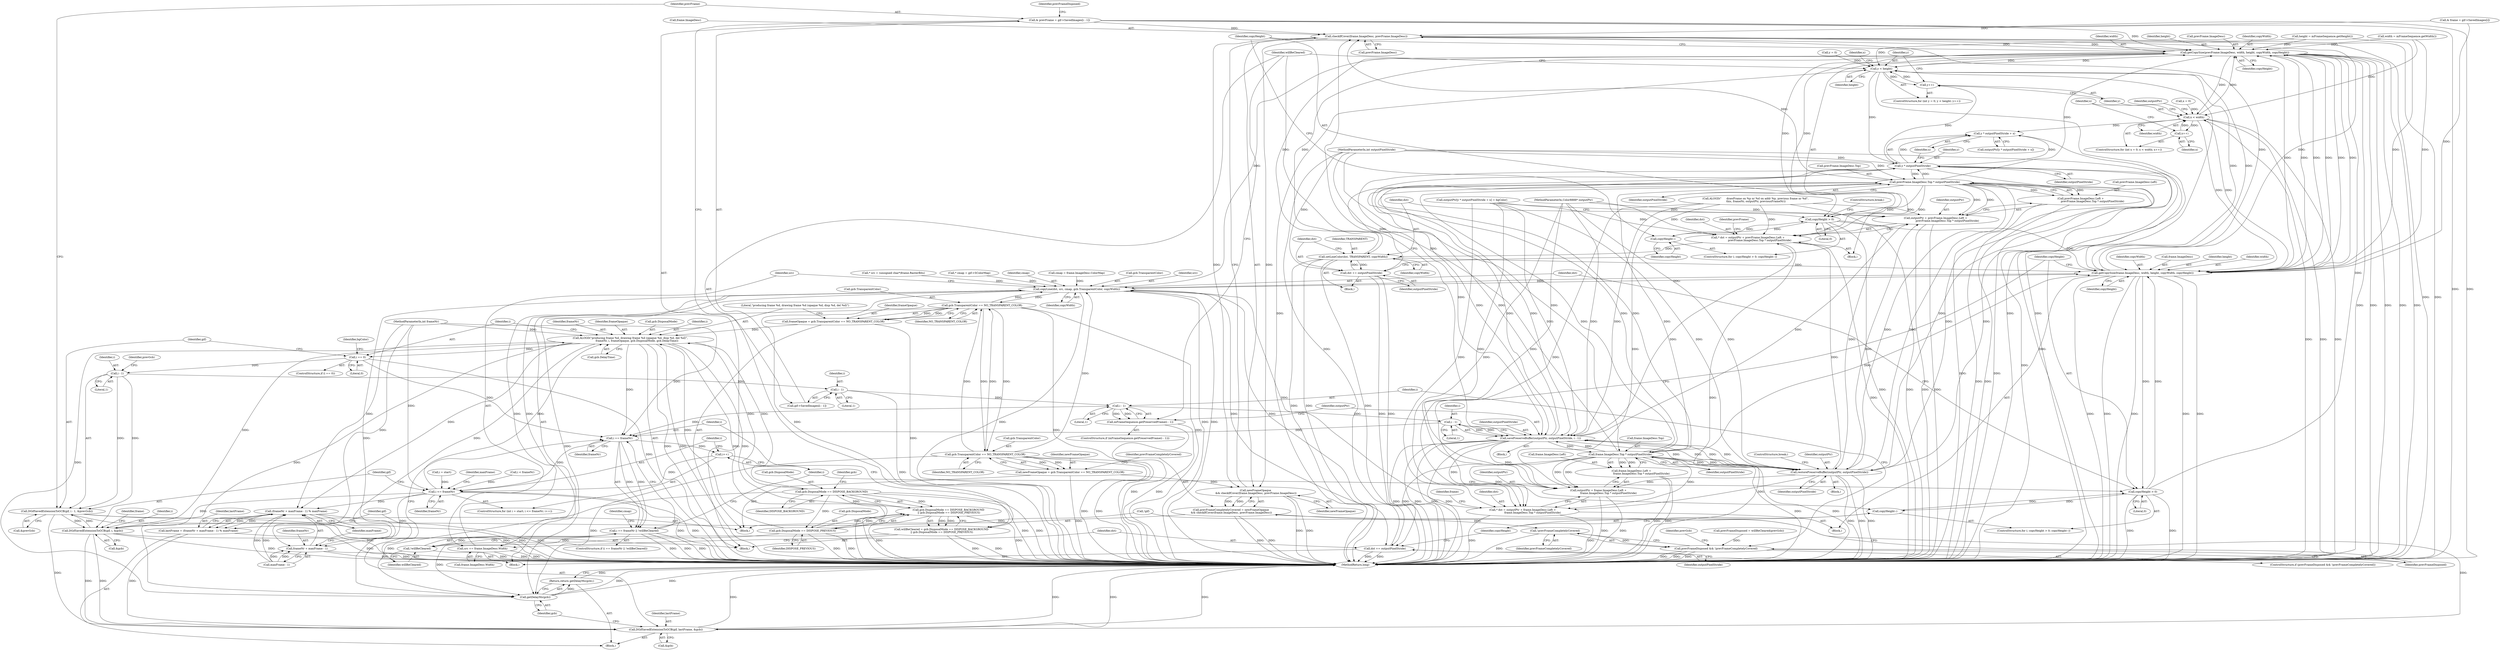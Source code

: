 digraph "0_Android_ede8f95361dcbf9757aaf6d25ce59fa3767344e3@array" {
"1000274" [label="(Call,& prevFrame = gif->SavedImages[i - 1])"];
"1000301" [label="(Call,checkIfCover(frame.ImageDesc, prevFrame.ImageDesc))"];
"1000299" [label="(Call,newFrameOpaque\n && checkIfCover(frame.ImageDesc, prevFrame.ImageDesc))"];
"1000297" [label="(Call,prevFrameCompletelyCovered = newFrameOpaque\n && checkIfCover(frame.ImageDesc, prevFrame.ImageDesc))"];
"1000311" [label="(Call,!prevFrameCompletelyCovered)"];
"1000309" [label="(Call,prevFrameDisposed && !prevFrameCompletelyCovered)"];
"1000341" [label="(Call,getCopySize(prevFrame.ImageDesc, width, height, copyWidth, copyHeight))"];
"1000237" [label="(Call,y < height)"];
"1000240" [label="(Call,y++)"];
"1000258" [label="(Call,y * outputPixelStride)"];
"1000257" [label="(Call,y * outputPixelStride + x)"];
"1000332" [label="(Call,prevFrame.ImageDesc.Top * outputPixelStride)"];
"1000322" [label="(Call,* dst = outputPtr + prevFrame.ImageDesc.Left +\n                            prevFrame.ImageDesc.Top * outputPixelStride)"];
"1000356" [label="(Call,setLineColor(dst, TRANSPARENT, copyWidth))"];
"1000360" [label="(Call,dst += outputPixelStride)"];
"1000455" [label="(Call,getCopySize(frame.ImageDesc, width, height, copyWidth, copyHeight))"];
"1000248" [label="(Call,x < width)"];
"1000251" [label="(Call,x++)"];
"1000464" [label="(Call,copyHeight > 0)"];
"1000467" [label="(Call,copyHeight--)"];
"1000470" [label="(Call,copyLine(dst, src, cmap, gcb.TransparentColor, copyWidth))"];
"1000207" [label="(Call,gcb.TransparentColor == NO_TRANSPARENT_COLOR)"];
"1000205" [label="(Call,frameOpaque = gcb.TransparentColor == NO_TRANSPARENT_COLOR)"];
"1000212" [label="(Call,ALOGD(\"producing frame %d, drawing frame %d (opaque %d, disp %d, del %d)\",\n                frameNr, i, frameOpaque, gcb.DisposalMode, gcb.DelayTime))"];
"1000224" [label="(Call,i == 0)"];
"1000268" [label="(Call,i - 1)"];
"1000266" [label="(Call,DGifSavedExtensionToGCB(gif, i - 1, &prevGcb))"];
"1000191" [label="(Call,DGifSavedExtensionToGCB(gif, i, &gcb))"];
"1000504" [label="(Call,DGifSavedExtensionToGCB(gif, lastFrame, &gcb))"];
"1000280" [label="(Call,i - 1)"];
"1000372" [label="(Call,i - 1)"];
"1000371" [label="(Call,mFrameSequence.getPreservedFrame(i - 1))"];
"1000379" [label="(Call,i - 1)"];
"1000376" [label="(Call,savePreserveBuffer(outputPtr, outputPixelStride, i - 1))"];
"1000324" [label="(Call,outputPtr + prevFrame.ImageDesc.Left +\n                            prevFrame.ImageDesc.Top * outputPixelStride)"];
"1000366" [label="(Call,restorePreserveBuffer(outputPtr, outputPixelStride))"];
"1000436" [label="(Call,* dst = outputPtr + frame.ImageDesc.Left +\n                        frame.ImageDesc.Top * outputPixelStride)"];
"1000438" [label="(Call,outputPtr + frame.ImageDesc.Left +\n                        frame.ImageDesc.Top * outputPixelStride)"];
"1000446" [label="(Call,frame.ImageDesc.Top * outputPixelStride)"];
"1000440" [label="(Call,frame.ImageDesc.Left +\n                        frame.ImageDesc.Top * outputPixelStride)"];
"1000485" [label="(Call,dst += outputPixelStride)"];
"1000398" [label="(Call,i == frameNr)"];
"1000185" [label="(Call,i <= frameNr)"];
"1000497" [label="(Call,(frameNr + maxFrame - 1) % maxFrame)"];
"1000495" [label="(Call,lastFrame = (frameNr + maxFrame - 1) % maxFrame)"];
"1000498" [label="(Call,frameNr + maxFrame - 1)"];
"1000188" [label="(Call,i++)"];
"1000397" [label="(Call,i == frameNr || !willBeCleared)"];
"1000386" [label="(Call,gcb.DisposalMode == DISPOSE_BACKGROUND)"];
"1000385" [label="(Call,gcb.DisposalMode == DISPOSE_BACKGROUND\n || gcb.DisposalMode == DISPOSE_PREVIOUS)"];
"1000383" [label="(Call,willBeCleared = gcb.DisposalMode == DISPOSE_BACKGROUND\n || gcb.DisposalMode == DISPOSE_PREVIOUS)"];
"1000401" [label="(Call,!willBeCleared)"];
"1000391" [label="(Call,gcb.DisposalMode == DISPOSE_PREVIOUS)"];
"1000510" [label="(Call,getDelayMs(gcb))"];
"1000509" [label="(Return,return getDelayMs(gcb);)"];
"1000291" [label="(Call,gcb.TransparentColor == NO_TRANSPARENT_COLOR)"];
"1000289" [label="(Call,newFrameOpaque = gcb.TransparentColor == NO_TRANSPARENT_COLOR)"];
"1000478" [label="(Call,src += frame.ImageDesc.Width)"];
"1000326" [label="(Call,prevFrame.ImageDesc.Left +\n                            prevFrame.ImageDesc.Top * outputPixelStride)"];
"1000350" [label="(Call,copyHeight > 0)"];
"1000353" [label="(Call,copyHeight--)"];
"1000274" [label="(Call,& prevFrame = gif->SavedImages[i - 1])"];
"1000357" [label="(Identifier,dst)"];
"1000461" [label="(Identifier,copyWidth)"];
"1000249" [label="(Identifier,x)"];
"1000245" [label="(Call,x = 0)"];
"1000478" [label="(Call,src += frame.ImageDesc.Width)"];
"1000191" [label="(Call,DGifSavedExtensionToGCB(gif, i, &gcb))"];
"1000272" [label="(Identifier,prevGcb)"];
"1000371" [label="(Call,mFrameSequence.getPreservedFrame(i - 1))"];
"1000384" [label="(Identifier,willBeCleared)"];
"1000378" [label="(Identifier,outputPixelStride)"];
"1000393" [label="(Identifier,gcb)"];
"1000392" [label="(Call,gcb.DisposalMode)"];
"1000257" [label="(Call,y * outputPixelStride + x)"];
"1000320" [label="(Block,)"];
"1000250" [label="(Identifier,width)"];
"1000213" [label="(Literal,\"producing frame %d, drawing frame %d (opaque %d, disp %d, del %d)\")"];
"1000280" [label="(Call,i - 1)"];
"1000498" [label="(Call,frameNr + maxFrame - 1)"];
"1000360" [label="(Call,dst += outputPixelStride)"];
"1000232" [label="(ControlStructure,for (int y = 0; y < height; y++))"];
"1000406" [label="(Identifier,cmap)"];
"1000266" [label="(Call,DGifSavedExtensionToGCB(gif, i - 1, &prevGcb))"];
"1000490" [label="(Identifier,maxFrame)"];
"1000297" [label="(Call,prevFrameCompletelyCovered = newFrameOpaque\n && checkIfCover(frame.ImageDesc, prevFrame.ImageDesc))"];
"1000192" [label="(Identifier,gif)"];
"1000291" [label="(Call,gcb.TransparentColor == NO_TRANSPARENT_COLOR)"];
"1000437" [label="(Identifier,dst)"];
"1000292" [label="(Call,gcb.TransparentColor)"];
"1000473" [label="(Identifier,cmap)"];
"1000377" [label="(Identifier,outputPtr)"];
"1000275" [label="(Identifier,prevFrame)"];
"1000281" [label="(Identifier,i)"];
"1000254" [label="(Call,outputPtr[y * outputPixelStride + x] = bgColor)"];
"1000345" [label="(Identifier,width)"];
"1000439" [label="(Identifier,outputPtr)"];
"1000391" [label="(Call,gcb.DisposalMode == DISPOSE_PREVIOUS)"];
"1000471" [label="(Identifier,dst)"];
"1000504" [label="(Call,DGifSavedExtensionToGCB(gif, lastFrame, &gcb))"];
"1000239" [label="(Identifier,height)"];
"1000312" [label="(Identifier,prevFrameCompletelyCovered)"];
"1000398" [label="(Call,i == frameNr)"];
"1000230" [label="(Identifier,bgColor)"];
"1000282" [label="(Literal,1)"];
"1000440" [label="(Call,frame.ImageDesc.Left +\n                        frame.ImageDesc.Top * outputPixelStride)"];
"1000366" [label="(Call,restorePreserveBuffer(outputPtr, outputPixelStride))"];
"1000426" [label="(Block,)"];
"1000270" [label="(Literal,1)"];
"1000469" [label="(Block,)"];
"1000349" [label="(ControlStructure,for (; copyHeight > 0; copyHeight--))"];
"1000369" [label="(ControlStructure,break;)"];
"1000487" [label="(Identifier,outputPixelStride)"];
"1000186" [label="(Identifier,i)"];
"1000485" [label="(Call,dst += outputPixelStride)"];
"1000327" [label="(Call,prevFrame.ImageDesc.Left)"];
"1000463" [label="(ControlStructure,for (; copyHeight > 0; copyHeight--))"];
"1000455" [label="(Call,getCopySize(frame.ImageDesc, width, height, copyWidth, copyHeight))"];
"1000512" [label="(MethodReturn,long)"];
"1000438" [label="(Call,outputPtr + frame.ImageDesc.Left +\n                        frame.ImageDesc.Top * outputPixelStride)"];
"1000212" [label="(Call,ALOGD(\"producing frame %d, drawing frame %d (opaque %d, disp %d, del %d)\",\n                frameNr, i, frameOpaque, gcb.DisposalMode, gcb.DelayTime))"];
"1000356" [label="(Call,setLineColor(dst, TRANSPARENT, copyWidth))"];
"1000479" [label="(Identifier,src)"];
"1000436" [label="(Call,* dst = outputPtr + frame.ImageDesc.Left +\n                        frame.ImageDesc.Top * outputPixelStride)"];
"1000495" [label="(Call,lastFrame = (frameNr + maxFrame - 1) % maxFrame)"];
"1000380" [label="(Identifier,i)"];
"1000361" [label="(Identifier,dst)"];
"1000185" [label="(Call,i <= frameNr)"];
"1000497" [label="(Call,(frameNr + maxFrame - 1) % maxFrame)"];
"1000300" [label="(Identifier,newFrameOpaque)"];
"1000374" [label="(Literal,1)"];
"1000104" [label="(MethodParameterIn,int outputPixelStride)"];
"1000373" [label="(Identifier,i)"];
"1000261" [label="(Identifier,x)"];
"1000243" [label="(ControlStructure,for (int x = 0; x < width; x++))"];
"1000127" [label="(Call,height = mFrameSequence.getHeight())"];
"1000376" [label="(Call,savePreserveBuffer(outputPtr, outputPixelStride, i - 1))"];
"1000499" [label="(Identifier,frameNr)"];
"1000211" [label="(Identifier,NO_TRANSPARENT_COLOR)"];
"1000390" [label="(Identifier,DISPOSE_BACKGROUND)"];
"1000309" [label="(Call,prevFrameDisposed && !prevFrameCompletelyCovered)"];
"1000367" [label="(Identifier,outputPtr)"];
"1000456" [label="(Call,frame.ImageDesc)"];
"1000299" [label="(Call,newFrameOpaque\n && checkIfCover(frame.ImageDesc, prevFrame.ImageDesc))"];
"1000464" [label="(Call,copyHeight > 0)"];
"1000468" [label="(Identifier,copyHeight)"];
"1000205" [label="(Call,frameOpaque = gcb.TransparentColor == NO_TRANSPARENT_COLOR)"];
"1000290" [label="(Identifier,newFrameOpaque)"];
"1000131" [label="(Call,width = mFrameSequence.getWidth())"];
"1000417" [label="(Call,cmap = frame.ImageDesc.ColorMap)"];
"1000363" [label="(ControlStructure,break;)"];
"1000510" [label="(Call,getDelayMs(gcb))"];
"1000323" [label="(Identifier,dst)"];
"1000350" [label="(Call,copyHeight > 0)"];
"1000260" [label="(Identifier,outputPixelStride)"];
"1000503" [label="(Identifier,maxFrame)"];
"1000381" [label="(Literal,1)"];
"1000190" [label="(Block,)"];
"1000182" [label="(Call,i = start)"];
"1000359" [label="(Identifier,copyWidth)"];
"1000346" [label="(Identifier,height)"];
"1000396" [label="(ControlStructure,if (i == frameNr || !willBeCleared))"];
"1000385" [label="(Call,gcb.DisposalMode == DISPOSE_BACKGROUND\n || gcb.DisposalMode == DISPOSE_PREVIOUS)"];
"1000399" [label="(Identifier,i)"];
"1000284" [label="(Call,prevFrameDisposed = willBeCleared(prevGcb))"];
"1000343" [label="(Identifier,prevFrame)"];
"1000375" [label="(Block,)"];
"1000259" [label="(Identifier,y)"];
"1000452" [label="(Identifier,outputPixelStride)"];
"1000207" [label="(Call,gcb.TransparentColor == NO_TRANSPARENT_COLOR)"];
"1000332" [label="(Call,prevFrame.ImageDesc.Top * outputPixelStride)"];
"1000237" [label="(Call,y < height)"];
"1000267" [label="(Identifier,gif)"];
"1000298" [label="(Identifier,prevFrameCompletelyCovered)"];
"1000333" [label="(Call,prevFrame.ImageDesc.Top)"];
"1000342" [label="(Call,prevFrame.ImageDesc)"];
"1000474" [label="(Call,gcb.TransparentColor)"];
"1000387" [label="(Call,gcb.DisposalMode)"];
"1000251" [label="(Call,x++)"];
"1000240" [label="(Call,y++)"];
"1000354" [label="(Identifier,copyHeight)"];
"1000324" [label="(Call,outputPtr + prevFrame.ImageDesc.Left +\n                            prevFrame.ImageDesc.Top * outputPixelStride)"];
"1000217" [label="(Call,gcb.DisposalMode)"];
"1000224" [label="(Call,i == 0)"];
"1000268" [label="(Call,i - 1)"];
"1000507" [label="(Call,&gcb)"];
"1000401" [label="(Call,!willBeCleared)"];
"1000470" [label="(Call,copyLine(dst, src, cmap, gcb.TransparentColor, copyWidth))"];
"1000103" [label="(MethodParameterIn,Color8888* outputPtr)"];
"1000457" [label="(Identifier,frame)"];
"1000295" [label="(Identifier,NO_TRANSPARENT_COLOR)"];
"1000370" [label="(ControlStructure,if (mFrameSequence.getPreservedFrame(i - 1)))"];
"1000352" [label="(Literal,0)"];
"1000302" [label="(Call,frame.ImageDesc)"];
"1000311" [label="(Call,!prevFrameCompletelyCovered)"];
"1000225" [label="(Identifier,i)"];
"1000215" [label="(Identifier,i)"];
"1000187" [label="(Identifier,frameNr)"];
"1000496" [label="(Identifier,lastFrame)"];
"1000395" [label="(Identifier,DISPOSE_PREVIOUS)"];
"1000189" [label="(Identifier,i)"];
"1000256" [label="(Identifier,outputPtr)"];
"1000480" [label="(Call,frame.ImageDesc.Width)"];
"1000358" [label="(Identifier,TRANSPARENT)"];
"1000188" [label="(Call,i++)"];
"1000264" [label="(Block,)"];
"1000338" [label="(Identifier,outputPixelStride)"];
"1000348" [label="(Identifier,copyHeight)"];
"1000322" [label="(Call,* dst = outputPtr + prevFrame.ImageDesc.Left +\n                            prevFrame.ImageDesc.Top * outputPixelStride)"];
"1000472" [label="(Identifier,src)"];
"1000206" [label="(Identifier,frameOpaque)"];
"1000310" [label="(Identifier,prevFrameDisposed)"];
"1000466" [label="(Literal,0)"];
"1000477" [label="(Identifier,copyWidth)"];
"1000467" [label="(Call,copyHeight--)"];
"1000112" [label="(Call,!gif)"];
"1000220" [label="(Call,gcb.DelayTime)"];
"1000325" [label="(Identifier,outputPtr)"];
"1000180" [label="(ControlStructure,for (int i = start; i <= frameNr; i++))"];
"1000223" [label="(ControlStructure,if (i == 0))"];
"1000120" [label="(Call,ALOGD(\"      drawFrame on %p nr %d on addr %p, previous frame nr %d\",\n this, frameNr, outputPtr, previousFrameNr))"];
"1000446" [label="(Call,frame.ImageDesc.Top * outputPixelStride)"];
"1000509" [label="(Return,return getDelayMs(gcb);)"];
"1000351" [label="(Identifier,copyHeight)"];
"1000460" [label="(Identifier,height)"];
"1000234" [label="(Call,y = 0)"];
"1000248" [label="(Call,x < width)"];
"1000246" [label="(Identifier,x)"];
"1000486" [label="(Identifier,dst)"];
"1000198" [label="(Identifier,frame)"];
"1000459" [label="(Identifier,width)"];
"1000197" [label="(Call,& frame = gif->SavedImages[i])"];
"1000269" [label="(Identifier,i)"];
"1000397" [label="(Call,i == frameNr || !willBeCleared)"];
"1000326" [label="(Call,prevFrame.ImageDesc.Left +\n                            prevFrame.ImageDesc.Top * outputPixelStride)"];
"1000386" [label="(Call,gcb.DisposalMode == DISPOSE_BACKGROUND)"];
"1000365" [label="(Block,)"];
"1000194" [label="(Call,&gcb)"];
"1000271" [label="(Call,&prevGcb)"];
"1000465" [label="(Identifier,copyHeight)"];
"1000500" [label="(Call,maxFrame - 1)"];
"1000214" [label="(Identifier,frameNr)"];
"1000447" [label="(Call,frame.ImageDesc.Top)"];
"1000506" [label="(Identifier,lastFrame)"];
"1000216" [label="(Identifier,frameOpaque)"];
"1000402" [label="(Identifier,willBeCleared)"];
"1000383" [label="(Call,willBeCleared = gcb.DisposalMode == DISPOSE_BACKGROUND\n || gcb.DisposalMode == DISPOSE_PREVIOUS)"];
"1000511" [label="(Identifier,gcb)"];
"1000258" [label="(Call,y * outputPixelStride)"];
"1000102" [label="(MethodParameterIn,int frameNr)"];
"1000305" [label="(Call,prevFrame.ImageDesc)"];
"1000289" [label="(Call,newFrameOpaque = gcb.TransparentColor == NO_TRANSPARENT_COLOR)"];
"1000372" [label="(Call,i - 1)"];
"1000341" [label="(Call,getCopySize(prevFrame.ImageDesc, width, height, copyWidth, copyHeight))"];
"1000462" [label="(Identifier,copyHeight)"];
"1000301" [label="(Call,checkIfCover(frame.ImageDesc, prevFrame.ImageDesc))"];
"1000241" [label="(Identifier,y)"];
"1000428" [label="(Call,* src = (unsigned char*)frame.RasterBits)"];
"1000208" [label="(Call,gcb.TransparentColor)"];
"1000238" [label="(Identifier,y)"];
"1000308" [label="(ControlStructure,if (prevFrameDisposed && !prevFrameCompletelyCovered))"];
"1000347" [label="(Identifier,copyWidth)"];
"1000400" [label="(Identifier,frameNr)"];
"1000355" [label="(Block,)"];
"1000379" [label="(Call,i - 1)"];
"1000193" [label="(Identifier,i)"];
"1000285" [label="(Identifier,prevFrameDisposed)"];
"1000316" [label="(Identifier,prevGcb)"];
"1000152" [label="(Call,i < frameNr)"];
"1000252" [label="(Identifier,x)"];
"1000505" [label="(Identifier,gif)"];
"1000353" [label="(Call,copyHeight--)"];
"1000276" [label="(Call,gif->SavedImages[i - 1])"];
"1000106" [label="(Block,)"];
"1000226" [label="(Literal,0)"];
"1000362" [label="(Identifier,outputPixelStride)"];
"1000441" [label="(Call,frame.ImageDesc.Left)"];
"1000368" [label="(Identifier,outputPixelStride)"];
"1000255" [label="(Call,outputPtr[y * outputPixelStride + x])"];
"1000405" [label="(Call,* cmap = gif->SColorMap)"];
"1000274" -> "1000264"  [label="AST: "];
"1000274" -> "1000276"  [label="CFG: "];
"1000275" -> "1000274"  [label="AST: "];
"1000276" -> "1000274"  [label="AST: "];
"1000285" -> "1000274"  [label="CFG: "];
"1000274" -> "1000512"  [label="DDG: "];
"1000274" -> "1000512"  [label="DDG: "];
"1000274" -> "1000301"  [label="DDG: "];
"1000274" -> "1000341"  [label="DDG: "];
"1000301" -> "1000299"  [label="AST: "];
"1000301" -> "1000305"  [label="CFG: "];
"1000302" -> "1000301"  [label="AST: "];
"1000305" -> "1000301"  [label="AST: "];
"1000299" -> "1000301"  [label="CFG: "];
"1000301" -> "1000512"  [label="DDG: "];
"1000301" -> "1000512"  [label="DDG: "];
"1000301" -> "1000299"  [label="DDG: "];
"1000301" -> "1000299"  [label="DDG: "];
"1000446" -> "1000301"  [label="DDG: "];
"1000455" -> "1000301"  [label="DDG: "];
"1000197" -> "1000301"  [label="DDG: "];
"1000332" -> "1000301"  [label="DDG: "];
"1000341" -> "1000301"  [label="DDG: "];
"1000301" -> "1000341"  [label="DDG: "];
"1000301" -> "1000455"  [label="DDG: "];
"1000299" -> "1000297"  [label="AST: "];
"1000299" -> "1000300"  [label="CFG: "];
"1000300" -> "1000299"  [label="AST: "];
"1000297" -> "1000299"  [label="CFG: "];
"1000299" -> "1000512"  [label="DDG: "];
"1000299" -> "1000512"  [label="DDG: "];
"1000299" -> "1000297"  [label="DDG: "];
"1000299" -> "1000297"  [label="DDG: "];
"1000289" -> "1000299"  [label="DDG: "];
"1000297" -> "1000264"  [label="AST: "];
"1000298" -> "1000297"  [label="AST: "];
"1000310" -> "1000297"  [label="CFG: "];
"1000297" -> "1000512"  [label="DDG: "];
"1000297" -> "1000512"  [label="DDG: "];
"1000297" -> "1000311"  [label="DDG: "];
"1000311" -> "1000309"  [label="AST: "];
"1000311" -> "1000312"  [label="CFG: "];
"1000312" -> "1000311"  [label="AST: "];
"1000309" -> "1000311"  [label="CFG: "];
"1000311" -> "1000512"  [label="DDG: "];
"1000311" -> "1000309"  [label="DDG: "];
"1000309" -> "1000308"  [label="AST: "];
"1000309" -> "1000310"  [label="CFG: "];
"1000310" -> "1000309"  [label="AST: "];
"1000316" -> "1000309"  [label="CFG: "];
"1000373" -> "1000309"  [label="CFG: "];
"1000309" -> "1000512"  [label="DDG: "];
"1000309" -> "1000512"  [label="DDG: "];
"1000309" -> "1000512"  [label="DDG: "];
"1000284" -> "1000309"  [label="DDG: "];
"1000341" -> "1000320"  [label="AST: "];
"1000341" -> "1000348"  [label="CFG: "];
"1000342" -> "1000341"  [label="AST: "];
"1000345" -> "1000341"  [label="AST: "];
"1000346" -> "1000341"  [label="AST: "];
"1000347" -> "1000341"  [label="AST: "];
"1000348" -> "1000341"  [label="AST: "];
"1000351" -> "1000341"  [label="CFG: "];
"1000341" -> "1000512"  [label="DDG: "];
"1000341" -> "1000512"  [label="DDG: "];
"1000341" -> "1000512"  [label="DDG: "];
"1000341" -> "1000512"  [label="DDG: "];
"1000341" -> "1000512"  [label="DDG: "];
"1000341" -> "1000237"  [label="DDG: "];
"1000341" -> "1000248"  [label="DDG: "];
"1000332" -> "1000341"  [label="DDG: "];
"1000455" -> "1000341"  [label="DDG: "];
"1000455" -> "1000341"  [label="DDG: "];
"1000455" -> "1000341"  [label="DDG: "];
"1000131" -> "1000341"  [label="DDG: "];
"1000248" -> "1000341"  [label="DDG: "];
"1000237" -> "1000341"  [label="DDG: "];
"1000127" -> "1000341"  [label="DDG: "];
"1000470" -> "1000341"  [label="DDG: "];
"1000356" -> "1000341"  [label="DDG: "];
"1000350" -> "1000341"  [label="DDG: "];
"1000464" -> "1000341"  [label="DDG: "];
"1000341" -> "1000350"  [label="DDG: "];
"1000341" -> "1000356"  [label="DDG: "];
"1000341" -> "1000455"  [label="DDG: "];
"1000341" -> "1000455"  [label="DDG: "];
"1000341" -> "1000455"  [label="DDG: "];
"1000237" -> "1000232"  [label="AST: "];
"1000237" -> "1000239"  [label="CFG: "];
"1000238" -> "1000237"  [label="AST: "];
"1000239" -> "1000237"  [label="AST: "];
"1000246" -> "1000237"  [label="CFG: "];
"1000384" -> "1000237"  [label="CFG: "];
"1000237" -> "1000512"  [label="DDG: "];
"1000237" -> "1000512"  [label="DDG: "];
"1000237" -> "1000512"  [label="DDG: "];
"1000234" -> "1000237"  [label="DDG: "];
"1000240" -> "1000237"  [label="DDG: "];
"1000455" -> "1000237"  [label="DDG: "];
"1000127" -> "1000237"  [label="DDG: "];
"1000237" -> "1000240"  [label="DDG: "];
"1000237" -> "1000258"  [label="DDG: "];
"1000237" -> "1000455"  [label="DDG: "];
"1000240" -> "1000232"  [label="AST: "];
"1000240" -> "1000241"  [label="CFG: "];
"1000241" -> "1000240"  [label="AST: "];
"1000238" -> "1000240"  [label="CFG: "];
"1000258" -> "1000240"  [label="DDG: "];
"1000258" -> "1000257"  [label="AST: "];
"1000258" -> "1000260"  [label="CFG: "];
"1000259" -> "1000258"  [label="AST: "];
"1000260" -> "1000258"  [label="AST: "];
"1000261" -> "1000258"  [label="CFG: "];
"1000258" -> "1000512"  [label="DDG: "];
"1000258" -> "1000257"  [label="DDG: "];
"1000258" -> "1000257"  [label="DDG: "];
"1000366" -> "1000258"  [label="DDG: "];
"1000376" -> "1000258"  [label="DDG: "];
"1000446" -> "1000258"  [label="DDG: "];
"1000332" -> "1000258"  [label="DDG: "];
"1000104" -> "1000258"  [label="DDG: "];
"1000258" -> "1000332"  [label="DDG: "];
"1000258" -> "1000366"  [label="DDG: "];
"1000258" -> "1000376"  [label="DDG: "];
"1000258" -> "1000446"  [label="DDG: "];
"1000257" -> "1000255"  [label="AST: "];
"1000257" -> "1000261"  [label="CFG: "];
"1000261" -> "1000257"  [label="AST: "];
"1000255" -> "1000257"  [label="CFG: "];
"1000257" -> "1000512"  [label="DDG: "];
"1000248" -> "1000257"  [label="DDG: "];
"1000332" -> "1000326"  [label="AST: "];
"1000332" -> "1000338"  [label="CFG: "];
"1000333" -> "1000332"  [label="AST: "];
"1000338" -> "1000332"  [label="AST: "];
"1000326" -> "1000332"  [label="CFG: "];
"1000332" -> "1000512"  [label="DDG: "];
"1000332" -> "1000512"  [label="DDG: "];
"1000332" -> "1000322"  [label="DDG: "];
"1000332" -> "1000322"  [label="DDG: "];
"1000332" -> "1000324"  [label="DDG: "];
"1000332" -> "1000324"  [label="DDG: "];
"1000332" -> "1000326"  [label="DDG: "];
"1000332" -> "1000326"  [label="DDG: "];
"1000366" -> "1000332"  [label="DDG: "];
"1000376" -> "1000332"  [label="DDG: "];
"1000446" -> "1000332"  [label="DDG: "];
"1000104" -> "1000332"  [label="DDG: "];
"1000332" -> "1000360"  [label="DDG: "];
"1000332" -> "1000366"  [label="DDG: "];
"1000332" -> "1000376"  [label="DDG: "];
"1000332" -> "1000446"  [label="DDG: "];
"1000322" -> "1000320"  [label="AST: "];
"1000322" -> "1000324"  [label="CFG: "];
"1000323" -> "1000322"  [label="AST: "];
"1000324" -> "1000322"  [label="AST: "];
"1000343" -> "1000322"  [label="CFG: "];
"1000322" -> "1000512"  [label="DDG: "];
"1000322" -> "1000512"  [label="DDG: "];
"1000376" -> "1000322"  [label="DDG: "];
"1000254" -> "1000322"  [label="DDG: "];
"1000366" -> "1000322"  [label="DDG: "];
"1000120" -> "1000322"  [label="DDG: "];
"1000103" -> "1000322"  [label="DDG: "];
"1000322" -> "1000356"  [label="DDG: "];
"1000356" -> "1000355"  [label="AST: "];
"1000356" -> "1000359"  [label="CFG: "];
"1000357" -> "1000356"  [label="AST: "];
"1000358" -> "1000356"  [label="AST: "];
"1000359" -> "1000356"  [label="AST: "];
"1000361" -> "1000356"  [label="CFG: "];
"1000356" -> "1000512"  [label="DDG: "];
"1000356" -> "1000512"  [label="DDG: "];
"1000356" -> "1000512"  [label="DDG: "];
"1000360" -> "1000356"  [label="DDG: "];
"1000356" -> "1000360"  [label="DDG: "];
"1000356" -> "1000455"  [label="DDG: "];
"1000360" -> "1000355"  [label="AST: "];
"1000360" -> "1000362"  [label="CFG: "];
"1000361" -> "1000360"  [label="AST: "];
"1000362" -> "1000360"  [label="AST: "];
"1000354" -> "1000360"  [label="CFG: "];
"1000360" -> "1000512"  [label="DDG: "];
"1000360" -> "1000512"  [label="DDG: "];
"1000104" -> "1000360"  [label="DDG: "];
"1000455" -> "1000426"  [label="AST: "];
"1000455" -> "1000462"  [label="CFG: "];
"1000456" -> "1000455"  [label="AST: "];
"1000459" -> "1000455"  [label="AST: "];
"1000460" -> "1000455"  [label="AST: "];
"1000461" -> "1000455"  [label="AST: "];
"1000462" -> "1000455"  [label="AST: "];
"1000465" -> "1000455"  [label="CFG: "];
"1000455" -> "1000512"  [label="DDG: "];
"1000455" -> "1000512"  [label="DDG: "];
"1000455" -> "1000512"  [label="DDG: "];
"1000455" -> "1000512"  [label="DDG: "];
"1000455" -> "1000512"  [label="DDG: "];
"1000455" -> "1000248"  [label="DDG: "];
"1000446" -> "1000455"  [label="DDG: "];
"1000197" -> "1000455"  [label="DDG: "];
"1000131" -> "1000455"  [label="DDG: "];
"1000248" -> "1000455"  [label="DDG: "];
"1000127" -> "1000455"  [label="DDG: "];
"1000470" -> "1000455"  [label="DDG: "];
"1000350" -> "1000455"  [label="DDG: "];
"1000464" -> "1000455"  [label="DDG: "];
"1000455" -> "1000464"  [label="DDG: "];
"1000455" -> "1000470"  [label="DDG: "];
"1000248" -> "1000243"  [label="AST: "];
"1000248" -> "1000250"  [label="CFG: "];
"1000249" -> "1000248"  [label="AST: "];
"1000250" -> "1000248"  [label="AST: "];
"1000256" -> "1000248"  [label="CFG: "];
"1000241" -> "1000248"  [label="CFG: "];
"1000248" -> "1000512"  [label="DDG: "];
"1000248" -> "1000512"  [label="DDG: "];
"1000248" -> "1000512"  [label="DDG: "];
"1000251" -> "1000248"  [label="DDG: "];
"1000245" -> "1000248"  [label="DDG: "];
"1000131" -> "1000248"  [label="DDG: "];
"1000248" -> "1000251"  [label="DDG: "];
"1000251" -> "1000243"  [label="AST: "];
"1000251" -> "1000252"  [label="CFG: "];
"1000252" -> "1000251"  [label="AST: "];
"1000249" -> "1000251"  [label="CFG: "];
"1000464" -> "1000463"  [label="AST: "];
"1000464" -> "1000466"  [label="CFG: "];
"1000465" -> "1000464"  [label="AST: "];
"1000466" -> "1000464"  [label="AST: "];
"1000471" -> "1000464"  [label="CFG: "];
"1000189" -> "1000464"  [label="CFG: "];
"1000464" -> "1000512"  [label="DDG: "];
"1000464" -> "1000512"  [label="DDG: "];
"1000467" -> "1000464"  [label="DDG: "];
"1000464" -> "1000467"  [label="DDG: "];
"1000467" -> "1000463"  [label="AST: "];
"1000467" -> "1000468"  [label="CFG: "];
"1000468" -> "1000467"  [label="AST: "];
"1000465" -> "1000467"  [label="CFG: "];
"1000470" -> "1000469"  [label="AST: "];
"1000470" -> "1000477"  [label="CFG: "];
"1000471" -> "1000470"  [label="AST: "];
"1000472" -> "1000470"  [label="AST: "];
"1000473" -> "1000470"  [label="AST: "];
"1000474" -> "1000470"  [label="AST: "];
"1000477" -> "1000470"  [label="AST: "];
"1000479" -> "1000470"  [label="CFG: "];
"1000470" -> "1000512"  [label="DDG: "];
"1000470" -> "1000512"  [label="DDG: "];
"1000470" -> "1000512"  [label="DDG: "];
"1000470" -> "1000512"  [label="DDG: "];
"1000470" -> "1000207"  [label="DDG: "];
"1000485" -> "1000470"  [label="DDG: "];
"1000436" -> "1000470"  [label="DDG: "];
"1000478" -> "1000470"  [label="DDG: "];
"1000428" -> "1000470"  [label="DDG: "];
"1000417" -> "1000470"  [label="DDG: "];
"1000405" -> "1000470"  [label="DDG: "];
"1000291" -> "1000470"  [label="DDG: "];
"1000207" -> "1000470"  [label="DDG: "];
"1000470" -> "1000478"  [label="DDG: "];
"1000470" -> "1000485"  [label="DDG: "];
"1000470" -> "1000510"  [label="DDG: "];
"1000207" -> "1000205"  [label="AST: "];
"1000207" -> "1000211"  [label="CFG: "];
"1000208" -> "1000207"  [label="AST: "];
"1000211" -> "1000207"  [label="AST: "];
"1000205" -> "1000207"  [label="CFG: "];
"1000207" -> "1000512"  [label="DDG: "];
"1000207" -> "1000512"  [label="DDG: "];
"1000207" -> "1000205"  [label="DDG: "];
"1000207" -> "1000205"  [label="DDG: "];
"1000291" -> "1000207"  [label="DDG: "];
"1000291" -> "1000207"  [label="DDG: "];
"1000207" -> "1000291"  [label="DDG: "];
"1000207" -> "1000291"  [label="DDG: "];
"1000207" -> "1000510"  [label="DDG: "];
"1000205" -> "1000190"  [label="AST: "];
"1000206" -> "1000205"  [label="AST: "];
"1000213" -> "1000205"  [label="CFG: "];
"1000205" -> "1000512"  [label="DDG: "];
"1000205" -> "1000212"  [label="DDG: "];
"1000212" -> "1000190"  [label="AST: "];
"1000212" -> "1000220"  [label="CFG: "];
"1000213" -> "1000212"  [label="AST: "];
"1000214" -> "1000212"  [label="AST: "];
"1000215" -> "1000212"  [label="AST: "];
"1000216" -> "1000212"  [label="AST: "];
"1000217" -> "1000212"  [label="AST: "];
"1000220" -> "1000212"  [label="AST: "];
"1000225" -> "1000212"  [label="CFG: "];
"1000212" -> "1000512"  [label="DDG: "];
"1000212" -> "1000512"  [label="DDG: "];
"1000212" -> "1000512"  [label="DDG: "];
"1000212" -> "1000512"  [label="DDG: "];
"1000185" -> "1000212"  [label="DDG: "];
"1000102" -> "1000212"  [label="DDG: "];
"1000191" -> "1000212"  [label="DDG: "];
"1000391" -> "1000212"  [label="DDG: "];
"1000386" -> "1000212"  [label="DDG: "];
"1000212" -> "1000224"  [label="DDG: "];
"1000212" -> "1000386"  [label="DDG: "];
"1000212" -> "1000398"  [label="DDG: "];
"1000212" -> "1000497"  [label="DDG: "];
"1000212" -> "1000498"  [label="DDG: "];
"1000212" -> "1000510"  [label="DDG: "];
"1000212" -> "1000510"  [label="DDG: "];
"1000224" -> "1000223"  [label="AST: "];
"1000224" -> "1000226"  [label="CFG: "];
"1000225" -> "1000224"  [label="AST: "];
"1000226" -> "1000224"  [label="AST: "];
"1000230" -> "1000224"  [label="CFG: "];
"1000267" -> "1000224"  [label="CFG: "];
"1000224" -> "1000512"  [label="DDG: "];
"1000224" -> "1000268"  [label="DDG: "];
"1000224" -> "1000398"  [label="DDG: "];
"1000268" -> "1000266"  [label="AST: "];
"1000268" -> "1000270"  [label="CFG: "];
"1000269" -> "1000268"  [label="AST: "];
"1000270" -> "1000268"  [label="AST: "];
"1000272" -> "1000268"  [label="CFG: "];
"1000268" -> "1000266"  [label="DDG: "];
"1000268" -> "1000266"  [label="DDG: "];
"1000268" -> "1000280"  [label="DDG: "];
"1000266" -> "1000264"  [label="AST: "];
"1000266" -> "1000271"  [label="CFG: "];
"1000267" -> "1000266"  [label="AST: "];
"1000271" -> "1000266"  [label="AST: "];
"1000275" -> "1000266"  [label="CFG: "];
"1000266" -> "1000512"  [label="DDG: "];
"1000266" -> "1000512"  [label="DDG: "];
"1000266" -> "1000191"  [label="DDG: "];
"1000191" -> "1000266"  [label="DDG: "];
"1000266" -> "1000504"  [label="DDG: "];
"1000191" -> "1000190"  [label="AST: "];
"1000191" -> "1000194"  [label="CFG: "];
"1000192" -> "1000191"  [label="AST: "];
"1000193" -> "1000191"  [label="AST: "];
"1000194" -> "1000191"  [label="AST: "];
"1000198" -> "1000191"  [label="CFG: "];
"1000191" -> "1000512"  [label="DDG: "];
"1000112" -> "1000191"  [label="DDG: "];
"1000185" -> "1000191"  [label="DDG: "];
"1000191" -> "1000504"  [label="DDG: "];
"1000191" -> "1000504"  [label="DDG: "];
"1000504" -> "1000106"  [label="AST: "];
"1000504" -> "1000507"  [label="CFG: "];
"1000505" -> "1000504"  [label="AST: "];
"1000506" -> "1000504"  [label="AST: "];
"1000507" -> "1000504"  [label="AST: "];
"1000511" -> "1000504"  [label="CFG: "];
"1000504" -> "1000512"  [label="DDG: "];
"1000504" -> "1000512"  [label="DDG: "];
"1000504" -> "1000512"  [label="DDG: "];
"1000504" -> "1000512"  [label="DDG: "];
"1000112" -> "1000504"  [label="DDG: "];
"1000495" -> "1000504"  [label="DDG: "];
"1000280" -> "1000276"  [label="AST: "];
"1000280" -> "1000282"  [label="CFG: "];
"1000281" -> "1000280"  [label="AST: "];
"1000282" -> "1000280"  [label="AST: "];
"1000276" -> "1000280"  [label="CFG: "];
"1000280" -> "1000512"  [label="DDG: "];
"1000280" -> "1000372"  [label="DDG: "];
"1000372" -> "1000371"  [label="AST: "];
"1000372" -> "1000374"  [label="CFG: "];
"1000373" -> "1000372"  [label="AST: "];
"1000374" -> "1000372"  [label="AST: "];
"1000371" -> "1000372"  [label="CFG: "];
"1000372" -> "1000371"  [label="DDG: "];
"1000372" -> "1000371"  [label="DDG: "];
"1000372" -> "1000379"  [label="DDG: "];
"1000372" -> "1000398"  [label="DDG: "];
"1000371" -> "1000370"  [label="AST: "];
"1000377" -> "1000371"  [label="CFG: "];
"1000384" -> "1000371"  [label="CFG: "];
"1000371" -> "1000512"  [label="DDG: "];
"1000371" -> "1000512"  [label="DDG: "];
"1000379" -> "1000376"  [label="AST: "];
"1000379" -> "1000381"  [label="CFG: "];
"1000380" -> "1000379"  [label="AST: "];
"1000381" -> "1000379"  [label="AST: "];
"1000376" -> "1000379"  [label="CFG: "];
"1000379" -> "1000376"  [label="DDG: "];
"1000379" -> "1000376"  [label="DDG: "];
"1000379" -> "1000398"  [label="DDG: "];
"1000376" -> "1000375"  [label="AST: "];
"1000377" -> "1000376"  [label="AST: "];
"1000378" -> "1000376"  [label="AST: "];
"1000384" -> "1000376"  [label="CFG: "];
"1000376" -> "1000512"  [label="DDG: "];
"1000376" -> "1000512"  [label="DDG: "];
"1000376" -> "1000512"  [label="DDG: "];
"1000376" -> "1000512"  [label="DDG: "];
"1000376" -> "1000324"  [label="DDG: "];
"1000376" -> "1000366"  [label="DDG: "];
"1000376" -> "1000366"  [label="DDG: "];
"1000254" -> "1000376"  [label="DDG: "];
"1000366" -> "1000376"  [label="DDG: "];
"1000366" -> "1000376"  [label="DDG: "];
"1000120" -> "1000376"  [label="DDG: "];
"1000103" -> "1000376"  [label="DDG: "];
"1000446" -> "1000376"  [label="DDG: "];
"1000104" -> "1000376"  [label="DDG: "];
"1000376" -> "1000436"  [label="DDG: "];
"1000376" -> "1000438"  [label="DDG: "];
"1000376" -> "1000446"  [label="DDG: "];
"1000324" -> "1000326"  [label="CFG: "];
"1000325" -> "1000324"  [label="AST: "];
"1000326" -> "1000324"  [label="AST: "];
"1000324" -> "1000512"  [label="DDG: "];
"1000324" -> "1000512"  [label="DDG: "];
"1000254" -> "1000324"  [label="DDG: "];
"1000366" -> "1000324"  [label="DDG: "];
"1000120" -> "1000324"  [label="DDG: "];
"1000103" -> "1000324"  [label="DDG: "];
"1000366" -> "1000365"  [label="AST: "];
"1000366" -> "1000368"  [label="CFG: "];
"1000367" -> "1000366"  [label="AST: "];
"1000368" -> "1000366"  [label="AST: "];
"1000369" -> "1000366"  [label="CFG: "];
"1000366" -> "1000512"  [label="DDG: "];
"1000366" -> "1000512"  [label="DDG: "];
"1000366" -> "1000512"  [label="DDG: "];
"1000254" -> "1000366"  [label="DDG: "];
"1000120" -> "1000366"  [label="DDG: "];
"1000103" -> "1000366"  [label="DDG: "];
"1000446" -> "1000366"  [label="DDG: "];
"1000104" -> "1000366"  [label="DDG: "];
"1000366" -> "1000436"  [label="DDG: "];
"1000366" -> "1000438"  [label="DDG: "];
"1000366" -> "1000446"  [label="DDG: "];
"1000436" -> "1000426"  [label="AST: "];
"1000436" -> "1000438"  [label="CFG: "];
"1000437" -> "1000436"  [label="AST: "];
"1000438" -> "1000436"  [label="AST: "];
"1000457" -> "1000436"  [label="CFG: "];
"1000436" -> "1000512"  [label="DDG: "];
"1000436" -> "1000512"  [label="DDG: "];
"1000254" -> "1000436"  [label="DDG: "];
"1000120" -> "1000436"  [label="DDG: "];
"1000103" -> "1000436"  [label="DDG: "];
"1000446" -> "1000436"  [label="DDG: "];
"1000446" -> "1000436"  [label="DDG: "];
"1000438" -> "1000440"  [label="CFG: "];
"1000439" -> "1000438"  [label="AST: "];
"1000440" -> "1000438"  [label="AST: "];
"1000438" -> "1000512"  [label="DDG: "];
"1000438" -> "1000512"  [label="DDG: "];
"1000254" -> "1000438"  [label="DDG: "];
"1000120" -> "1000438"  [label="DDG: "];
"1000103" -> "1000438"  [label="DDG: "];
"1000446" -> "1000438"  [label="DDG: "];
"1000446" -> "1000438"  [label="DDG: "];
"1000446" -> "1000440"  [label="AST: "];
"1000446" -> "1000452"  [label="CFG: "];
"1000447" -> "1000446"  [label="AST: "];
"1000452" -> "1000446"  [label="AST: "];
"1000440" -> "1000446"  [label="CFG: "];
"1000446" -> "1000512"  [label="DDG: "];
"1000446" -> "1000512"  [label="DDG: "];
"1000446" -> "1000440"  [label="DDG: "];
"1000446" -> "1000440"  [label="DDG: "];
"1000104" -> "1000446"  [label="DDG: "];
"1000446" -> "1000485"  [label="DDG: "];
"1000441" -> "1000440"  [label="AST: "];
"1000440" -> "1000512"  [label="DDG: "];
"1000440" -> "1000512"  [label="DDG: "];
"1000485" -> "1000469"  [label="AST: "];
"1000485" -> "1000487"  [label="CFG: "];
"1000486" -> "1000485"  [label="AST: "];
"1000487" -> "1000485"  [label="AST: "];
"1000468" -> "1000485"  [label="CFG: "];
"1000485" -> "1000512"  [label="DDG: "];
"1000485" -> "1000512"  [label="DDG: "];
"1000104" -> "1000485"  [label="DDG: "];
"1000398" -> "1000397"  [label="AST: "];
"1000398" -> "1000400"  [label="CFG: "];
"1000399" -> "1000398"  [label="AST: "];
"1000400" -> "1000398"  [label="AST: "];
"1000402" -> "1000398"  [label="CFG: "];
"1000397" -> "1000398"  [label="CFG: "];
"1000398" -> "1000185"  [label="DDG: "];
"1000398" -> "1000188"  [label="DDG: "];
"1000398" -> "1000397"  [label="DDG: "];
"1000398" -> "1000397"  [label="DDG: "];
"1000102" -> "1000398"  [label="DDG: "];
"1000185" -> "1000180"  [label="AST: "];
"1000185" -> "1000187"  [label="CFG: "];
"1000186" -> "1000185"  [label="AST: "];
"1000187" -> "1000185"  [label="AST: "];
"1000192" -> "1000185"  [label="CFG: "];
"1000490" -> "1000185"  [label="CFG: "];
"1000185" -> "1000512"  [label="DDG: "];
"1000185" -> "1000512"  [label="DDG: "];
"1000188" -> "1000185"  [label="DDG: "];
"1000182" -> "1000185"  [label="DDG: "];
"1000152" -> "1000185"  [label="DDG: "];
"1000102" -> "1000185"  [label="DDG: "];
"1000185" -> "1000497"  [label="DDG: "];
"1000185" -> "1000498"  [label="DDG: "];
"1000497" -> "1000495"  [label="AST: "];
"1000497" -> "1000503"  [label="CFG: "];
"1000498" -> "1000497"  [label="AST: "];
"1000503" -> "1000497"  [label="AST: "];
"1000495" -> "1000497"  [label="CFG: "];
"1000497" -> "1000512"  [label="DDG: "];
"1000497" -> "1000512"  [label="DDG: "];
"1000497" -> "1000495"  [label="DDG: "];
"1000497" -> "1000495"  [label="DDG: "];
"1000102" -> "1000497"  [label="DDG: "];
"1000500" -> "1000497"  [label="DDG: "];
"1000500" -> "1000497"  [label="DDG: "];
"1000495" -> "1000106"  [label="AST: "];
"1000496" -> "1000495"  [label="AST: "];
"1000505" -> "1000495"  [label="CFG: "];
"1000495" -> "1000512"  [label="DDG: "];
"1000498" -> "1000500"  [label="CFG: "];
"1000499" -> "1000498"  [label="AST: "];
"1000500" -> "1000498"  [label="AST: "];
"1000503" -> "1000498"  [label="CFG: "];
"1000498" -> "1000512"  [label="DDG: "];
"1000498" -> "1000512"  [label="DDG: "];
"1000102" -> "1000498"  [label="DDG: "];
"1000500" -> "1000498"  [label="DDG: "];
"1000500" -> "1000498"  [label="DDG: "];
"1000188" -> "1000180"  [label="AST: "];
"1000188" -> "1000189"  [label="CFG: "];
"1000189" -> "1000188"  [label="AST: "];
"1000186" -> "1000188"  [label="CFG: "];
"1000397" -> "1000396"  [label="AST: "];
"1000397" -> "1000401"  [label="CFG: "];
"1000401" -> "1000397"  [label="AST: "];
"1000406" -> "1000397"  [label="CFG: "];
"1000189" -> "1000397"  [label="CFG: "];
"1000397" -> "1000512"  [label="DDG: "];
"1000397" -> "1000512"  [label="DDG: "];
"1000397" -> "1000512"  [label="DDG: "];
"1000401" -> "1000397"  [label="DDG: "];
"1000386" -> "1000385"  [label="AST: "];
"1000386" -> "1000390"  [label="CFG: "];
"1000387" -> "1000386"  [label="AST: "];
"1000390" -> "1000386"  [label="AST: "];
"1000393" -> "1000386"  [label="CFG: "];
"1000385" -> "1000386"  [label="CFG: "];
"1000386" -> "1000512"  [label="DDG: "];
"1000386" -> "1000512"  [label="DDG: "];
"1000386" -> "1000385"  [label="DDG: "];
"1000386" -> "1000385"  [label="DDG: "];
"1000386" -> "1000391"  [label="DDG: "];
"1000386" -> "1000510"  [label="DDG: "];
"1000385" -> "1000383"  [label="AST: "];
"1000385" -> "1000391"  [label="CFG: "];
"1000391" -> "1000385"  [label="AST: "];
"1000383" -> "1000385"  [label="CFG: "];
"1000385" -> "1000512"  [label="DDG: "];
"1000385" -> "1000512"  [label="DDG: "];
"1000385" -> "1000383"  [label="DDG: "];
"1000385" -> "1000383"  [label="DDG: "];
"1000391" -> "1000385"  [label="DDG: "];
"1000391" -> "1000385"  [label="DDG: "];
"1000383" -> "1000190"  [label="AST: "];
"1000384" -> "1000383"  [label="AST: "];
"1000399" -> "1000383"  [label="CFG: "];
"1000383" -> "1000512"  [label="DDG: "];
"1000383" -> "1000512"  [label="DDG: "];
"1000383" -> "1000401"  [label="DDG: "];
"1000401" -> "1000402"  [label="CFG: "];
"1000402" -> "1000401"  [label="AST: "];
"1000401" -> "1000512"  [label="DDG: "];
"1000391" -> "1000395"  [label="CFG: "];
"1000392" -> "1000391"  [label="AST: "];
"1000395" -> "1000391"  [label="AST: "];
"1000391" -> "1000512"  [label="DDG: "];
"1000391" -> "1000512"  [label="DDG: "];
"1000391" -> "1000510"  [label="DDG: "];
"1000510" -> "1000509"  [label="AST: "];
"1000510" -> "1000511"  [label="CFG: "];
"1000511" -> "1000510"  [label="AST: "];
"1000509" -> "1000510"  [label="CFG: "];
"1000510" -> "1000512"  [label="DDG: "];
"1000510" -> "1000512"  [label="DDG: "];
"1000510" -> "1000509"  [label="DDG: "];
"1000291" -> "1000510"  [label="DDG: "];
"1000509" -> "1000106"  [label="AST: "];
"1000512" -> "1000509"  [label="CFG: "];
"1000509" -> "1000512"  [label="DDG: "];
"1000291" -> "1000289"  [label="AST: "];
"1000291" -> "1000295"  [label="CFG: "];
"1000292" -> "1000291"  [label="AST: "];
"1000295" -> "1000291"  [label="AST: "];
"1000289" -> "1000291"  [label="CFG: "];
"1000291" -> "1000512"  [label="DDG: "];
"1000291" -> "1000512"  [label="DDG: "];
"1000291" -> "1000289"  [label="DDG: "];
"1000291" -> "1000289"  [label="DDG: "];
"1000289" -> "1000264"  [label="AST: "];
"1000290" -> "1000289"  [label="AST: "];
"1000298" -> "1000289"  [label="CFG: "];
"1000289" -> "1000512"  [label="DDG: "];
"1000478" -> "1000469"  [label="AST: "];
"1000478" -> "1000480"  [label="CFG: "];
"1000479" -> "1000478"  [label="AST: "];
"1000480" -> "1000478"  [label="AST: "];
"1000486" -> "1000478"  [label="CFG: "];
"1000478" -> "1000512"  [label="DDG: "];
"1000478" -> "1000512"  [label="DDG: "];
"1000327" -> "1000326"  [label="AST: "];
"1000326" -> "1000512"  [label="DDG: "];
"1000326" -> "1000512"  [label="DDG: "];
"1000350" -> "1000349"  [label="AST: "];
"1000350" -> "1000352"  [label="CFG: "];
"1000351" -> "1000350"  [label="AST: "];
"1000352" -> "1000350"  [label="AST: "];
"1000357" -> "1000350"  [label="CFG: "];
"1000363" -> "1000350"  [label="CFG: "];
"1000350" -> "1000512"  [label="DDG: "];
"1000350" -> "1000512"  [label="DDG: "];
"1000353" -> "1000350"  [label="DDG: "];
"1000350" -> "1000353"  [label="DDG: "];
"1000353" -> "1000349"  [label="AST: "];
"1000353" -> "1000354"  [label="CFG: "];
"1000354" -> "1000353"  [label="AST: "];
"1000351" -> "1000353"  [label="CFG: "];
}
